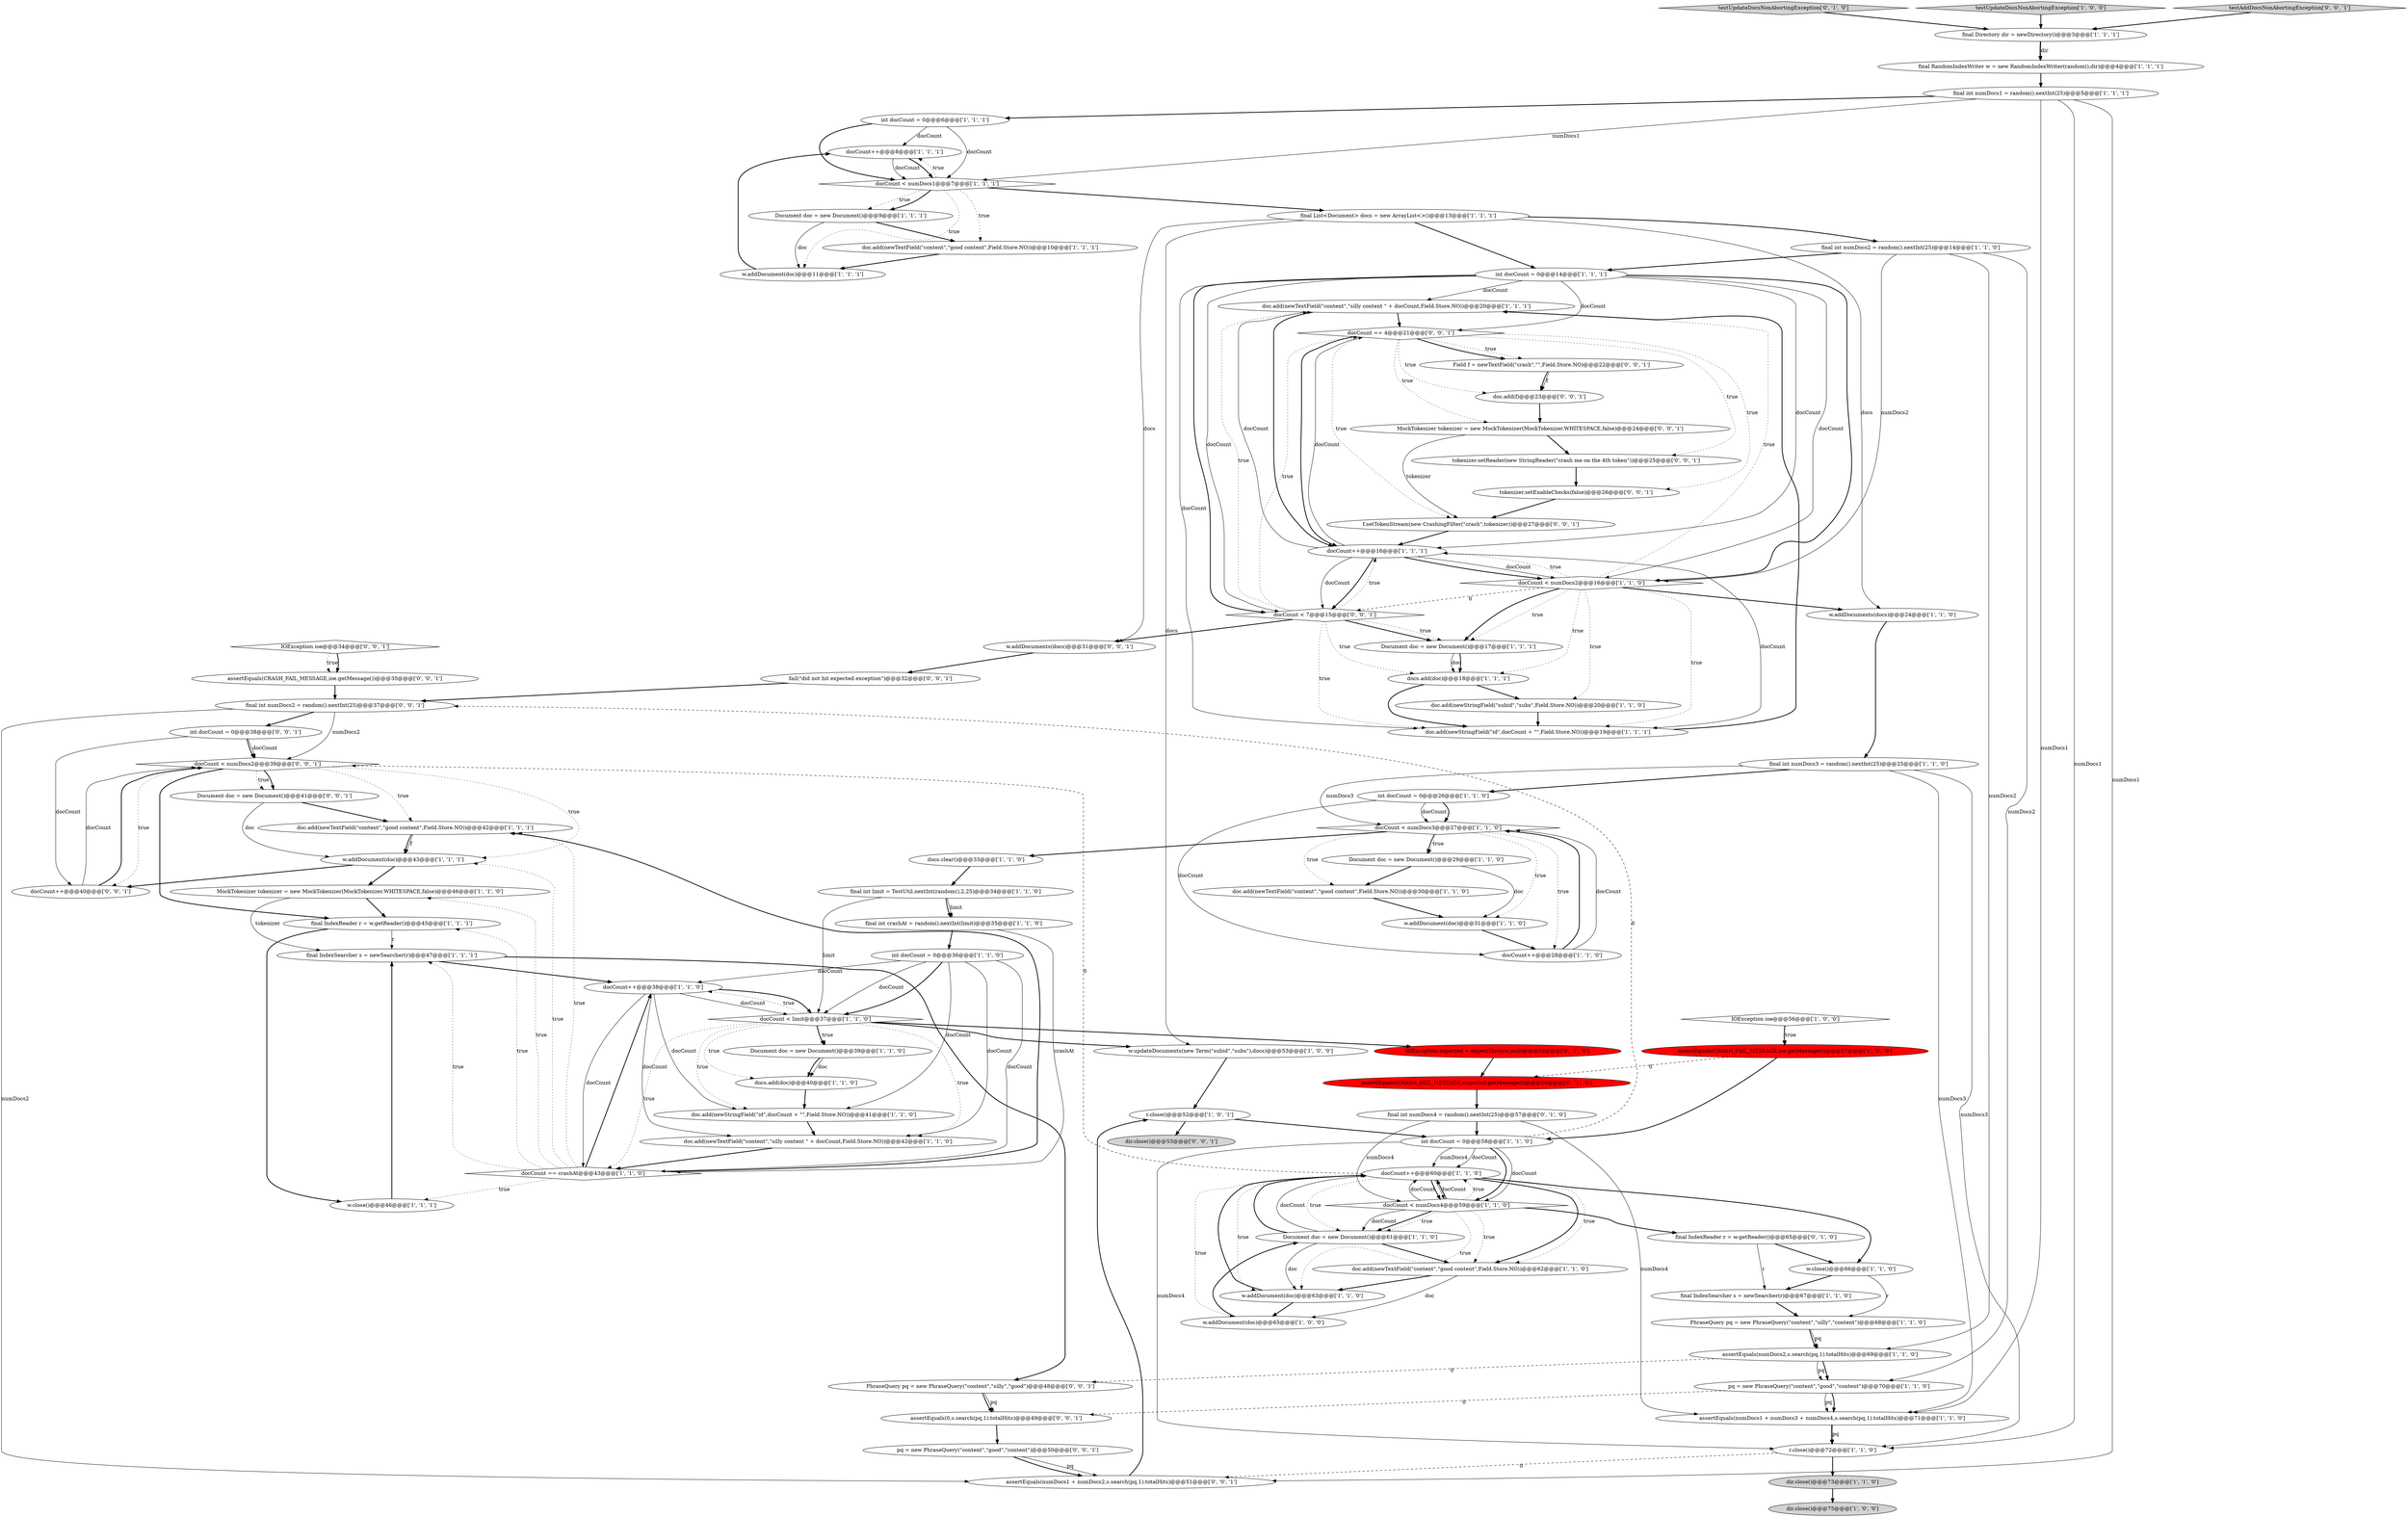 digraph {
74 [style = filled, label = "IOException ioe@@@34@@@['0', '0', '1']", fillcolor = white, shape = diamond image = "AAA0AAABBB3BBB"];
20 [style = filled, label = "doc.add(newTextField(\"content\",\"silly content \" + docCount,Field.Store.NO))@@@20@@@['1', '1', '1']", fillcolor = white, shape = ellipse image = "AAA0AAABBB1BBB"];
61 [style = filled, label = "dir.close()@@@75@@@['1', '0', '0']", fillcolor = lightgray, shape = ellipse image = "AAA0AAABBB1BBB"];
39 [style = filled, label = "docCount < numDocs2@@@16@@@['1', '1', '0']", fillcolor = white, shape = diamond image = "AAA0AAABBB1BBB"];
40 [style = filled, label = "Document doc = new Document()@@@61@@@['1', '1', '0']", fillcolor = white, shape = ellipse image = "AAA0AAABBB1BBB"];
91 [style = filled, label = "tokenizer.setEnableChecks(false)@@@26@@@['0', '0', '1']", fillcolor = white, shape = ellipse image = "AAA0AAABBB3BBB"];
17 [style = filled, label = "docCount++@@@28@@@['1', '1', '0']", fillcolor = white, shape = ellipse image = "AAA0AAABBB1BBB"];
15 [style = filled, label = "doc.add(newTextField(\"content\",\"good content\",Field.Store.NO))@@@30@@@['1', '1', '0']", fillcolor = white, shape = ellipse image = "AAA0AAABBB1BBB"];
69 [style = filled, label = "final int numDocs4 = random().nextInt(25)@@@57@@@['0', '1', '0']", fillcolor = white, shape = ellipse image = "AAA0AAABBB2BBB"];
31 [style = filled, label = "doc.add(newTextField(\"content\",\"good content\",Field.Store.NO))@@@42@@@['1', '1', '1']", fillcolor = white, shape = ellipse image = "AAA0AAABBB1BBB"];
30 [style = filled, label = "docCount < limit@@@37@@@['1', '1', '0']", fillcolor = white, shape = diamond image = "AAA0AAABBB1BBB"];
55 [style = filled, label = "docCount++@@@60@@@['1', '1', '0']", fillcolor = white, shape = ellipse image = "AAA0AAABBB1BBB"];
12 [style = filled, label = "int docCount = 0@@@36@@@['1', '1', '0']", fillcolor = white, shape = ellipse image = "AAA0AAABBB1BBB"];
64 [style = filled, label = "w.close()@@@66@@@['1', '1', '0']", fillcolor = white, shape = ellipse image = "AAA0AAABBB1BBB"];
4 [style = filled, label = "doc.add(newTextField(\"content\",\"good content\",Field.Store.NO))@@@10@@@['1', '1', '1']", fillcolor = white, shape = ellipse image = "AAA0AAABBB1BBB"];
35 [style = filled, label = "Document doc = new Document()@@@39@@@['1', '1', '0']", fillcolor = white, shape = ellipse image = "AAA0AAABBB1BBB"];
50 [style = filled, label = "pq = new PhraseQuery(\"content\",\"good\",\"content\")@@@70@@@['1', '1', '0']", fillcolor = white, shape = ellipse image = "AAA0AAABBB1BBB"];
24 [style = filled, label = "w.updateDocuments(new Term(\"subid\",\"subs\"),docs)@@@53@@@['1', '0', '0']", fillcolor = white, shape = ellipse image = "AAA0AAABBB1BBB"];
14 [style = filled, label = "final List<Document> docs = new ArrayList<>()@@@13@@@['1', '1', '1']", fillcolor = white, shape = ellipse image = "AAA0AAABBB1BBB"];
46 [style = filled, label = "w.addDocuments(docs)@@@24@@@['1', '1', '0']", fillcolor = white, shape = ellipse image = "AAA0AAABBB1BBB"];
76 [style = filled, label = "doc.add(f)@@@23@@@['0', '0', '1']", fillcolor = white, shape = ellipse image = "AAA0AAABBB3BBB"];
82 [style = filled, label = "fail(\"did not hit expected exception\")@@@32@@@['0', '0', '1']", fillcolor = white, shape = ellipse image = "AAA0AAABBB3BBB"];
36 [style = filled, label = "final int crashAt = random().nextInt(limit)@@@35@@@['1', '1', '0']", fillcolor = white, shape = ellipse image = "AAA0AAABBB1BBB"];
54 [style = filled, label = "dir.close()@@@73@@@['1', '1', '0']", fillcolor = lightgray, shape = ellipse image = "AAA0AAABBB1BBB"];
68 [style = filled, label = "IOException expected = expectThrows(,null)@@@52@@@['0', '1', '0']", fillcolor = red, shape = ellipse image = "AAA1AAABBB2BBB"];
25 [style = filled, label = "doc.add(newStringField(\"subid\",\"subs\",Field.Store.NO))@@@20@@@['1', '1', '0']", fillcolor = white, shape = ellipse image = "AAA0AAABBB1BBB"];
58 [style = filled, label = "r.close()@@@52@@@['1', '0', '1']", fillcolor = white, shape = ellipse image = "AAA0AAABBB1BBB"];
37 [style = filled, label = "final Directory dir = newDirectory()@@@3@@@['1', '1', '1']", fillcolor = white, shape = ellipse image = "AAA0AAABBB1BBB"];
0 [style = filled, label = "doc.add(newTextField(\"content\",\"silly content \" + docCount,Field.Store.NO))@@@42@@@['1', '1', '0']", fillcolor = white, shape = ellipse image = "AAA0AAABBB1BBB"];
92 [style = filled, label = "Field f = newTextField(\"crash\",\"\",Field.Store.NO)@@@22@@@['0', '0', '1']", fillcolor = white, shape = ellipse image = "AAA0AAABBB3BBB"];
2 [style = filled, label = "Document doc = new Document()@@@9@@@['1', '1', '1']", fillcolor = white, shape = ellipse image = "AAA0AAABBB1BBB"];
21 [style = filled, label = "final IndexReader r = w.getReader()@@@45@@@['1', '1', '1']", fillcolor = white, shape = ellipse image = "AAA0AAABBB1BBB"];
59 [style = filled, label = "doc.add(newStringField(\"id\",docCount + \"\",Field.Store.NO))@@@19@@@['1', '1', '1']", fillcolor = white, shape = ellipse image = "AAA0AAABBB1BBB"];
77 [style = filled, label = "docCount < numDocs2@@@39@@@['0', '0', '1']", fillcolor = white, shape = diamond image = "AAA0AAABBB3BBB"];
32 [style = filled, label = "int docCount = 0@@@6@@@['1', '1', '1']", fillcolor = white, shape = ellipse image = "AAA0AAABBB1BBB"];
87 [style = filled, label = "assertEquals(numDocs1 + numDocs2,s.search(pq,1).totalHits)@@@51@@@['0', '0', '1']", fillcolor = white, shape = ellipse image = "AAA0AAABBB3BBB"];
63 [style = filled, label = "docCount < numDocs4@@@59@@@['1', '1', '0']", fillcolor = white, shape = diamond image = "AAA0AAABBB1BBB"];
45 [style = filled, label = "final RandomIndexWriter w = new RandomIndexWriter(random(),dir)@@@4@@@['1', '1', '1']", fillcolor = white, shape = ellipse image = "AAA0AAABBB1BBB"];
13 [style = filled, label = "final IndexSearcher s = newSearcher(r)@@@67@@@['1', '1', '0']", fillcolor = white, shape = ellipse image = "AAA0AAABBB1BBB"];
65 [style = filled, label = "testUpdateDocsNonAbortingException['0', '1', '0']", fillcolor = lightgray, shape = diamond image = "AAA0AAABBB2BBB"];
85 [style = filled, label = "docCount < 7@@@15@@@['0', '0', '1']", fillcolor = white, shape = diamond image = "AAA0AAABBB3BBB"];
26 [style = filled, label = "final int numDocs3 = random().nextInt(25)@@@25@@@['1', '1', '0']", fillcolor = white, shape = ellipse image = "AAA0AAABBB1BBB"];
88 [style = filled, label = "assertEquals(CRASH_FAIL_MESSAGE,ioe.getMessage())@@@35@@@['0', '0', '1']", fillcolor = white, shape = ellipse image = "AAA0AAABBB3BBB"];
3 [style = filled, label = "assertEquals(numDocs2,s.search(pq,1).totalHits)@@@69@@@['1', '1', '0']", fillcolor = white, shape = ellipse image = "AAA0AAABBB1BBB"];
1 [style = filled, label = "w.addDocument(doc)@@@43@@@['1', '1', '1']", fillcolor = white, shape = ellipse image = "AAA0AAABBB1BBB"];
18 [style = filled, label = "final int limit = TestUtil.nextInt(random(),2,25)@@@34@@@['1', '1', '0']", fillcolor = white, shape = ellipse image = "AAA0AAABBB1BBB"];
5 [style = filled, label = "docs.add(doc)@@@40@@@['1', '1', '0']", fillcolor = white, shape = ellipse image = "AAA0AAABBB1BBB"];
11 [style = filled, label = "w.addDocument(doc)@@@63@@@['1', '1', '0']", fillcolor = white, shape = ellipse image = "AAA0AAABBB1BBB"];
33 [style = filled, label = "r.close()@@@72@@@['1', '1', '0']", fillcolor = white, shape = ellipse image = "AAA0AAABBB1BBB"];
53 [style = filled, label = "docCount < numDocs3@@@27@@@['1', '1', '0']", fillcolor = white, shape = diamond image = "AAA0AAABBB1BBB"];
7 [style = filled, label = "assertEquals(CRASH_FAIL_MESSAGE,ioe.getMessage())@@@57@@@['1', '0', '0']", fillcolor = red, shape = ellipse image = "AAA1AAABBB1BBB"];
47 [style = filled, label = "docCount++@@@38@@@['1', '1', '0']", fillcolor = white, shape = ellipse image = "AAA0AAABBB1BBB"];
73 [style = filled, label = "PhraseQuery pq = new PhraseQuery(\"content\",\"silly\",\"good\")@@@48@@@['0', '0', '1']", fillcolor = white, shape = ellipse image = "AAA0AAABBB3BBB"];
80 [style = filled, label = "docCount++@@@40@@@['0', '0', '1']", fillcolor = white, shape = ellipse image = "AAA0AAABBB3BBB"];
75 [style = filled, label = "MockTokenizer tokenizer = new MockTokenizer(MockTokenizer.WHITESPACE,false)@@@24@@@['0', '0', '1']", fillcolor = white, shape = ellipse image = "AAA0AAABBB3BBB"];
83 [style = filled, label = "int docCount = 0@@@38@@@['0', '0', '1']", fillcolor = white, shape = ellipse image = "AAA0AAABBB3BBB"];
16 [style = filled, label = "int docCount = 0@@@14@@@['1', '1', '1']", fillcolor = white, shape = ellipse image = "AAA0AAABBB1BBB"];
43 [style = filled, label = "docs.clear()@@@33@@@['1', '1', '0']", fillcolor = white, shape = ellipse image = "AAA0AAABBB1BBB"];
19 [style = filled, label = "w.addDocument(doc)@@@11@@@['1', '1', '1']", fillcolor = white, shape = ellipse image = "AAA0AAABBB1BBB"];
49 [style = filled, label = "MockTokenizer tokenizer = new MockTokenizer(MockTokenizer.WHITESPACE,false)@@@46@@@['1', '1', '0']", fillcolor = white, shape = ellipse image = "AAA0AAABBB1BBB"];
27 [style = filled, label = "w.addDocument(doc)@@@31@@@['1', '1', '0']", fillcolor = white, shape = ellipse image = "AAA0AAABBB1BBB"];
89 [style = filled, label = "w.addDocuments(docs)@@@31@@@['0', '0', '1']", fillcolor = white, shape = ellipse image = "AAA0AAABBB3BBB"];
57 [style = filled, label = "testUpdateDocsNonAbortingException['1', '0', '0']", fillcolor = lightgray, shape = diamond image = "AAA0AAABBB1BBB"];
72 [style = filled, label = "f.setTokenStream(new CrashingFilter(\"crash\",tokenizer))@@@27@@@['0', '0', '1']", fillcolor = white, shape = ellipse image = "AAA0AAABBB3BBB"];
8 [style = filled, label = "w.addDocument(doc)@@@65@@@['1', '0', '0']", fillcolor = white, shape = ellipse image = "AAA0AAABBB1BBB"];
81 [style = filled, label = "docCount == 4@@@21@@@['0', '0', '1']", fillcolor = white, shape = diamond image = "AAA0AAABBB3BBB"];
86 [style = filled, label = "tokenizer.setReader(new StringReader(\"crash me on the 4th token\"))@@@25@@@['0', '0', '1']", fillcolor = white, shape = ellipse image = "AAA0AAABBB3BBB"];
44 [style = filled, label = "final IndexSearcher s = newSearcher(r)@@@47@@@['1', '1', '1']", fillcolor = white, shape = ellipse image = "AAA0AAABBB1BBB"];
70 [style = filled, label = "final int numDocs2 = random().nextInt(25)@@@37@@@['0', '0', '1']", fillcolor = white, shape = ellipse image = "AAA0AAABBB3BBB"];
78 [style = filled, label = "Document doc = new Document()@@@41@@@['0', '0', '1']", fillcolor = white, shape = ellipse image = "AAA0AAABBB3BBB"];
9 [style = filled, label = "docs.add(doc)@@@18@@@['1', '1', '1']", fillcolor = white, shape = ellipse image = "AAA0AAABBB1BBB"];
56 [style = filled, label = "doc.add(newStringField(\"id\",docCount + \"\",Field.Store.NO))@@@41@@@['1', '1', '0']", fillcolor = white, shape = ellipse image = "AAA0AAABBB1BBB"];
52 [style = filled, label = "doc.add(newTextField(\"content\",\"good content\",Field.Store.NO))@@@62@@@['1', '1', '0']", fillcolor = white, shape = ellipse image = "AAA0AAABBB1BBB"];
28 [style = filled, label = "Document doc = new Document()@@@29@@@['1', '1', '0']", fillcolor = white, shape = ellipse image = "AAA0AAABBB1BBB"];
38 [style = filled, label = "docCount++@@@8@@@['1', '1', '1']", fillcolor = white, shape = ellipse image = "AAA0AAABBB1BBB"];
6 [style = filled, label = "docCount == crashAt@@@43@@@['1', '1', '0']", fillcolor = white, shape = diamond image = "AAA0AAABBB1BBB"];
41 [style = filled, label = "final int numDocs1 = random().nextInt(25)@@@5@@@['1', '1', '1']", fillcolor = white, shape = ellipse image = "AAA0AAABBB1BBB"];
84 [style = filled, label = "pq = new PhraseQuery(\"content\",\"good\",\"content\")@@@50@@@['0', '0', '1']", fillcolor = white, shape = ellipse image = "AAA0AAABBB3BBB"];
23 [style = filled, label = "assertEquals(numDocs1 + numDocs3 + numDocs4,s.search(pq,1).totalHits)@@@71@@@['1', '1', '0']", fillcolor = white, shape = ellipse image = "AAA0AAABBB1BBB"];
60 [style = filled, label = "int docCount = 0@@@58@@@['1', '1', '0']", fillcolor = white, shape = ellipse image = "AAA0AAABBB1BBB"];
42 [style = filled, label = "final int numDocs2 = random().nextInt(25)@@@14@@@['1', '1', '0']", fillcolor = white, shape = ellipse image = "AAA0AAABBB1BBB"];
90 [style = filled, label = "testAddDocsNonAbortingException['0', '0', '1']", fillcolor = lightgray, shape = diamond image = "AAA0AAABBB3BBB"];
48 [style = filled, label = "IOException ioe@@@56@@@['1', '0', '0']", fillcolor = white, shape = diamond image = "AAA0AAABBB1BBB"];
10 [style = filled, label = "Document doc = new Document()@@@17@@@['1', '1', '1']", fillcolor = white, shape = ellipse image = "AAA0AAABBB1BBB"];
67 [style = filled, label = "final IndexReader r = w.getReader()@@@65@@@['0', '1', '0']", fillcolor = white, shape = ellipse image = "AAA0AAABBB2BBB"];
34 [style = filled, label = "docCount < numDocs1@@@7@@@['1', '1', '1']", fillcolor = white, shape = diamond image = "AAA0AAABBB1BBB"];
51 [style = filled, label = "int docCount = 0@@@26@@@['1', '1', '0']", fillcolor = white, shape = ellipse image = "AAA0AAABBB1BBB"];
71 [style = filled, label = "assertEquals(0,s.search(pq,1).totalHits)@@@49@@@['0', '0', '1']", fillcolor = white, shape = ellipse image = "AAA0AAABBB3BBB"];
29 [style = filled, label = "w.close()@@@46@@@['1', '1', '1']", fillcolor = white, shape = ellipse image = "AAA0AAABBB1BBB"];
79 [style = filled, label = "dir.close()@@@53@@@['0', '0', '1']", fillcolor = lightgray, shape = ellipse image = "AAA0AAABBB3BBB"];
66 [style = filled, label = "assertEquals(CRASH_FAIL_MESSAGE,expected.getMessage())@@@56@@@['0', '1', '0']", fillcolor = red, shape = ellipse image = "AAA1AAABBB2BBB"];
62 [style = filled, label = "docCount++@@@16@@@['1', '1', '1']", fillcolor = white, shape = ellipse image = "AAA0AAABBB1BBB"];
22 [style = filled, label = "PhraseQuery pq = new PhraseQuery(\"content\",\"silly\",\"content\")@@@68@@@['1', '1', '0']", fillcolor = white, shape = ellipse image = "AAA0AAABBB1BBB"];
7->66 [style = dashed, label="0"];
30->5 [style = dotted, label="true"];
64->13 [style = bold, label=""];
69->60 [style = bold, label=""];
6->31 [style = dotted, label="true"];
2->19 [style = solid, label="doc"];
81->76 [style = dotted, label="true"];
40->55 [style = bold, label=""];
24->58 [style = bold, label=""];
91->72 [style = bold, label=""];
30->0 [style = dotted, label="true"];
68->66 [style = bold, label=""];
78->31 [style = bold, label=""];
6->1 [style = dotted, label="true"];
81->86 [style = dotted, label="true"];
62->81 [style = solid, label="docCount"];
51->53 [style = bold, label=""];
58->60 [style = bold, label=""];
34->2 [style = dotted, label="true"];
23->33 [style = solid, label="pq"];
32->34 [style = bold, label=""];
36->12 [style = bold, label=""];
41->87 [style = solid, label="numDocs1"];
43->18 [style = bold, label=""];
31->1 [style = bold, label=""];
81->92 [style = dotted, label="true"];
60->55 [style = solid, label="numDocs4"];
8->40 [style = bold, label=""];
26->53 [style = solid, label="numDocs3"];
25->59 [style = bold, label=""];
26->51 [style = bold, label=""];
64->22 [style = solid, label="r"];
84->87 [style = solid, label="pq"];
7->60 [style = bold, label=""];
12->0 [style = solid, label="docCount"];
55->63 [style = bold, label=""];
81->92 [style = bold, label=""];
17->53 [style = bold, label=""];
62->20 [style = solid, label="docCount"];
63->55 [style = bold, label=""];
49->44 [style = solid, label="tokenizer"];
23->33 [style = bold, label=""];
62->39 [style = solid, label="docCount"];
10->9 [style = solid, label="doc"];
34->2 [style = bold, label=""];
53->15 [style = dotted, label="true"];
65->37 [style = bold, label=""];
39->62 [style = dotted, label="true"];
20->81 [style = bold, label=""];
48->7 [style = dotted, label="true"];
60->63 [style = bold, label=""];
27->17 [style = bold, label=""];
41->33 [style = solid, label="numDocs1"];
14->89 [style = solid, label="docs"];
62->85 [style = bold, label=""];
73->71 [style = bold, label=""];
29->44 [style = bold, label=""];
83->77 [style = solid, label="docCount"];
20->62 [style = bold, label=""];
13->22 [style = bold, label=""];
55->8 [style = dotted, label="true"];
26->33 [style = solid, label="numDocs3"];
55->64 [style = bold, label=""];
44->47 [style = bold, label=""];
38->34 [style = solid, label="docCount"];
74->88 [style = dotted, label="true"];
77->21 [style = bold, label=""];
77->78 [style = dotted, label="true"];
76->75 [style = bold, label=""];
17->53 [style = solid, label="docCount"];
53->27 [style = dotted, label="true"];
47->30 [style = solid, label="docCount"];
45->41 [style = bold, label=""];
14->16 [style = bold, label=""];
70->83 [style = bold, label=""];
39->9 [style = dotted, label="true"];
41->32 [style = bold, label=""];
77->1 [style = dotted, label="true"];
3->50 [style = solid, label="pq"];
50->23 [style = bold, label=""];
67->64 [style = bold, label=""];
39->25 [style = dotted, label="true"];
40->52 [style = bold, label=""];
44->73 [style = bold, label=""];
92->76 [style = solid, label="f"];
70->87 [style = solid, label="numDocs2"];
4->19 [style = bold, label=""];
90->37 [style = bold, label=""];
31->1 [style = solid, label="f"];
30->6 [style = dotted, label="true"];
85->10 [style = dotted, label="true"];
1->49 [style = bold, label=""];
55->40 [style = dotted, label="true"];
12->30 [style = solid, label="docCount"];
30->68 [style = bold, label=""];
14->46 [style = solid, label="docs"];
2->4 [style = bold, label=""];
85->10 [style = bold, label=""];
77->78 [style = bold, label=""];
63->52 [style = dotted, label="true"];
62->39 [style = bold, label=""];
34->38 [style = dotted, label="true"];
66->69 [style = bold, label=""];
58->79 [style = bold, label=""];
35->5 [style = bold, label=""];
34->19 [style = dotted, label="true"];
16->59 [style = solid, label="docCount"];
52->8 [style = solid, label="doc"];
62->59 [style = solid, label="docCount"];
78->1 [style = solid, label="doc"];
21->29 [style = bold, label=""];
41->34 [style = solid, label="numDocs1"];
63->40 [style = bold, label=""];
16->85 [style = bold, label=""];
83->77 [style = bold, label=""];
6->29 [style = dotted, label="true"];
63->40 [style = dotted, label="true"];
73->71 [style = solid, label="pq"];
62->85 [style = solid, label="docCount"];
88->70 [style = bold, label=""];
71->84 [style = bold, label=""];
6->49 [style = dotted, label="true"];
63->11 [style = dotted, label="true"];
85->62 [style = dotted, label="true"];
77->80 [style = dotted, label="true"];
32->34 [style = solid, label="docCount"];
11->8 [style = bold, label=""];
22->3 [style = solid, label="pq"];
40->55 [style = solid, label="docCount"];
37->45 [style = bold, label=""];
12->56 [style = solid, label="docCount"];
34->14 [style = bold, label=""];
16->39 [style = bold, label=""];
39->10 [style = dotted, label="true"];
30->56 [style = dotted, label="true"];
60->55 [style = solid, label="docCount"];
53->43 [style = bold, label=""];
54->61 [style = bold, label=""];
19->38 [style = bold, label=""];
81->62 [style = bold, label=""];
6->47 [style = bold, label=""];
39->20 [style = dotted, label="true"];
77->31 [style = dotted, label="true"];
59->20 [style = bold, label=""];
60->33 [style = solid, label="numDocs4"];
86->91 [style = bold, label=""];
16->81 [style = solid, label="docCount"];
12->47 [style = solid, label="docCount"];
30->24 [style = bold, label=""];
57->37 [style = bold, label=""];
21->44 [style = solid, label="r"];
70->77 [style = solid, label="numDocs2"];
39->46 [style = bold, label=""];
75->72 [style = solid, label="tokenizer"];
69->23 [style = solid, label="numDocs4"];
41->23 [style = solid, label="numDocs1"];
16->62 [style = solid, label="docCount"];
81->91 [style = dotted, label="true"];
14->42 [style = bold, label=""];
53->28 [style = dotted, label="true"];
42->16 [style = bold, label=""];
28->27 [style = solid, label="doc"];
47->0 [style = solid, label="docCount"];
16->20 [style = solid, label="docCount"];
50->23 [style = solid, label="pq"];
75->86 [style = bold, label=""];
85->20 [style = dotted, label="true"];
33->87 [style = dashed, label="0"];
87->58 [style = bold, label=""];
74->88 [style = bold, label=""];
63->55 [style = dotted, label="true"];
47->56 [style = solid, label="docCount"];
85->59 [style = dotted, label="true"];
39->85 [style = dashed, label="0"];
36->6 [style = solid, label="crashAt"];
83->80 [style = solid, label="docCount"];
30->35 [style = bold, label=""];
55->11 [style = dotted, label="true"];
18->36 [style = solid, label="limit"];
9->59 [style = bold, label=""];
55->77 [style = dashed, label="0"];
63->67 [style = bold, label=""];
34->4 [style = dotted, label="true"];
39->59 [style = dotted, label="true"];
38->34 [style = bold, label=""];
82->70 [style = bold, label=""];
48->7 [style = bold, label=""];
10->9 [style = bold, label=""];
11->55 [style = bold, label=""];
89->82 [style = bold, label=""];
55->52 [style = bold, label=""];
6->21 [style = dotted, label="true"];
42->3 [style = solid, label="numDocs2"];
53->28 [style = bold, label=""];
3->50 [style = bold, label=""];
92->76 [style = bold, label=""];
32->38 [style = solid, label="docCount"];
14->24 [style = solid, label="docs"];
51->17 [style = solid, label="docCount"];
60->63 [style = solid, label="docCount"];
55->63 [style = solid, label="docCount"];
16->85 [style = solid, label="docCount"];
52->11 [style = bold, label=""];
72->62 [style = bold, label=""];
28->15 [style = bold, label=""];
16->39 [style = solid, label="docCount"];
5->56 [style = bold, label=""];
0->6 [style = bold, label=""];
1->80 [style = bold, label=""];
30->47 [style = dotted, label="true"];
53->17 [style = dotted, label="true"];
3->73 [style = dashed, label="0"];
47->6 [style = solid, label="docCount"];
35->5 [style = solid, label="doc"];
12->30 [style = bold, label=""];
18->36 [style = bold, label=""];
37->45 [style = solid, label="dir"];
42->39 [style = solid, label="numDocs2"];
56->0 [style = bold, label=""];
26->23 [style = solid, label="numDocs3"];
81->75 [style = dotted, label="true"];
50->71 [style = dashed, label="0"];
49->21 [style = bold, label=""];
12->6 [style = solid, label="docCount"];
6->44 [style = dotted, label="true"];
47->30 [style = bold, label=""];
55->52 [style = dotted, label="true"];
60->70 [style = dashed, label="0"];
85->9 [style = dotted, label="true"];
22->3 [style = bold, label=""];
85->81 [style = dotted, label="true"];
46->26 [style = bold, label=""];
6->31 [style = bold, label=""];
63->40 [style = solid, label="docCount"];
85->89 [style = bold, label=""];
84->87 [style = bold, label=""];
81->72 [style = dotted, label="true"];
30->35 [style = dotted, label="true"];
69->63 [style = solid, label="numDocs4"];
67->13 [style = solid, label="r"];
9->25 [style = bold, label=""];
80->77 [style = solid, label="docCount"];
39->10 [style = bold, label=""];
80->77 [style = bold, label=""];
42->50 [style = solid, label="numDocs2"];
18->30 [style = solid, label="limit"];
63->55 [style = solid, label="docCount"];
15->27 [style = bold, label=""];
33->54 [style = bold, label=""];
40->11 [style = solid, label="doc"];
51->53 [style = solid, label="docCount"];
}
